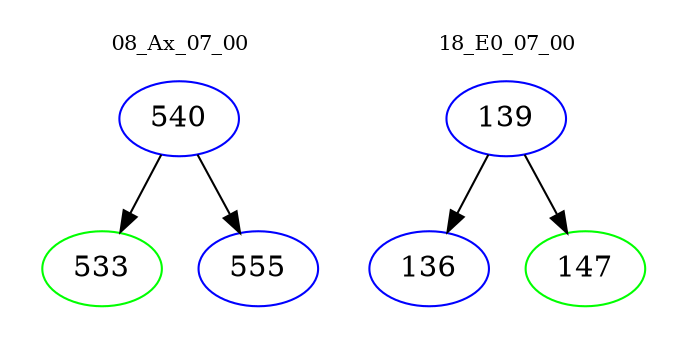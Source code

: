 digraph{
subgraph cluster_0 {
color = white
label = "08_Ax_07_00";
fontsize=10;
T0_540 [label="540", color="blue"]
T0_540 -> T0_533 [color="black"]
T0_533 [label="533", color="green"]
T0_540 -> T0_555 [color="black"]
T0_555 [label="555", color="blue"]
}
subgraph cluster_1 {
color = white
label = "18_E0_07_00";
fontsize=10;
T1_139 [label="139", color="blue"]
T1_139 -> T1_136 [color="black"]
T1_136 [label="136", color="blue"]
T1_139 -> T1_147 [color="black"]
T1_147 [label="147", color="green"]
}
}

